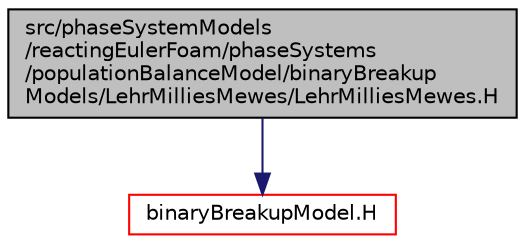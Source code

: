 digraph "src/phaseSystemModels/reactingEulerFoam/phaseSystems/populationBalanceModel/binaryBreakupModels/LehrMilliesMewes/LehrMilliesMewes.H"
{
  bgcolor="transparent";
  edge [fontname="Helvetica",fontsize="10",labelfontname="Helvetica",labelfontsize="10"];
  node [fontname="Helvetica",fontsize="10",shape=record];
  Node1 [label="src/phaseSystemModels\l/reactingEulerFoam/phaseSystems\l/populationBalanceModel/binaryBreakup\lModels/LehrMilliesMewes/LehrMilliesMewes.H",height=0.2,width=0.4,color="black", fillcolor="grey75", style="filled" fontcolor="black"];
  Node1 -> Node2 [color="midnightblue",fontsize="10",style="solid",fontname="Helvetica"];
  Node2 [label="binaryBreakupModel.H",height=0.2,width=0.4,color="red",URL="$binaryBreakupModel_8H.html"];
}
